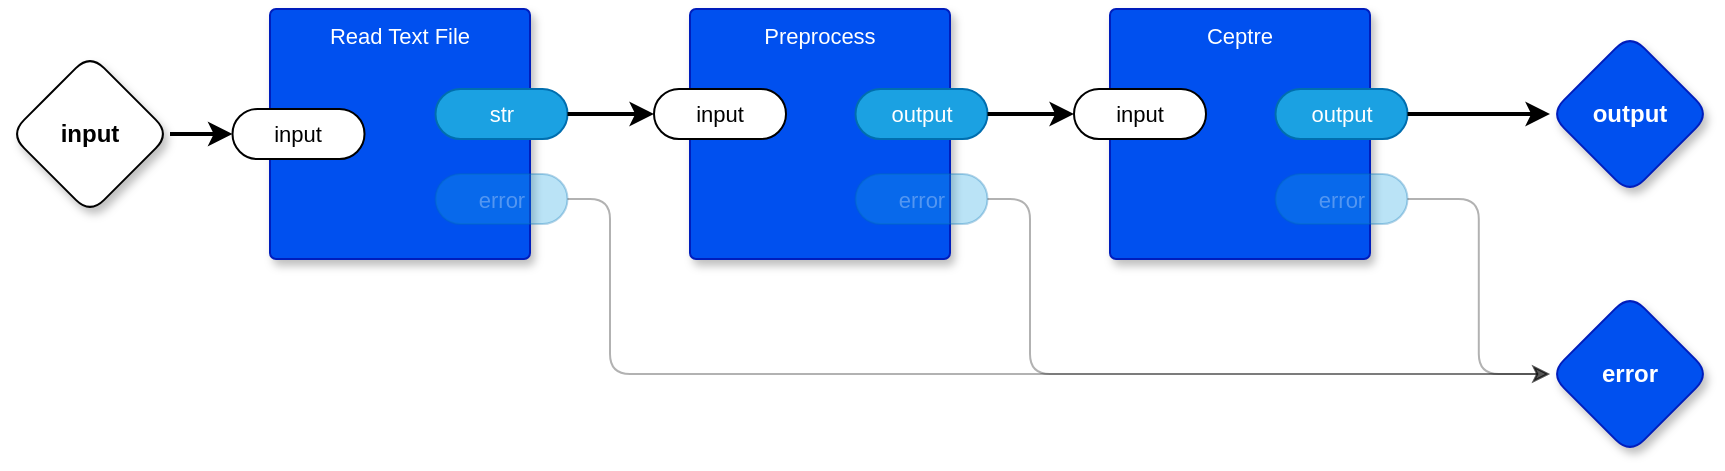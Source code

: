 <mxfile version="22.1.16" type="device" pages="6">
  <diagram name="main" id="mKiAUCkGT3MdhWVKA8ZM">
    <mxGraphModel dx="1114" dy="724" grid="1" gridSize="10" guides="1" tooltips="1" connect="1" arrows="1" fold="1" page="1" pageScale="1" pageWidth="850" pageHeight="1100" math="0" shadow="0">
      <root>
        <mxCell id="0" />
        <mxCell id="1" parent="0" />
        <mxCell id="xM1JDBSr67AfsRWV2mXt-6" style="edgeStyle=orthogonalEdgeStyle;rounded=0;orthogonalLoop=1;jettySize=auto;html=1;exitX=1;exitY=0.5;exitDx=0;exitDy=0;exitPerimeter=0;strokeWidth=2;" edge="1" parent="1" source="xM1JDBSr67AfsRWV2mXt-1" target="xM1JDBSr67AfsRWV2mXt-3">
          <mxGeometry relative="1" as="geometry" />
        </mxCell>
        <mxCell id="xM1JDBSr67AfsRWV2mXt-1" value="input" style="rhombus;whiteSpace=wrap;html=1;rounded=1;fontStyle=1;glass=0;sketch=0;fontSize=12;points=[[0,0.5,0,0,0],[0.5,0,0,0,0],[0.5,1,0,0,0],[1,0.5,0,0,0]];shadow=1;fontFamily=Helvetica;fontColor=default;" vertex="1" parent="1">
          <mxGeometry x="20" y="120" width="80" height="80" as="geometry" />
        </mxCell>
        <mxCell id="xM1JDBSr67AfsRWV2mXt-2" value="Read Text File" style="rounded=1;whiteSpace=wrap;html=1;sketch=0;container=1;recursiveResize=0;verticalAlign=top;arcSize=6;fontStyle=0;autosize=0;points=[];absoluteArcSize=1;shadow=1;strokeColor=#001DBC;fillColor=#0050ef;fontColor=#ffffff;fontFamily=Helvetica;fontSize=11;" vertex="1" parent="1">
          <mxGeometry x="150" y="97.5" width="130" height="125" as="geometry">
            <mxRectangle x="-98" y="-1230" width="99" height="26" as="alternateBounds" />
          </mxGeometry>
        </mxCell>
        <mxCell id="xM1JDBSr67AfsRWV2mXt-3" value="input" style="rounded=1;whiteSpace=wrap;html=1;sketch=0;points=[[0,0.5,0,0,0],[1,0.5,0,0,0]];arcSize=50;fontFamily=Helvetica;fontSize=11;fontColor=default;" vertex="1" parent="xM1JDBSr67AfsRWV2mXt-2">
          <mxGeometry x="-18.75" y="50" width="66" height="25" as="geometry" />
        </mxCell>
        <mxCell id="xM1JDBSr67AfsRWV2mXt-4" value="str" style="rounded=1;whiteSpace=wrap;html=1;sketch=0;points=[[0,0.5,0,0,0],[1,0.5,0,0,0]];fillColor=#1ba1e2;fontColor=#ffffff;strokeColor=#006EAF;arcSize=50;fontFamily=Helvetica;fontSize=11;" vertex="1" parent="xM1JDBSr67AfsRWV2mXt-2">
          <mxGeometry x="82.75" y="40" width="66" height="25" as="geometry" />
        </mxCell>
        <mxCell id="xM1JDBSr67AfsRWV2mXt-5" value="error" style="rounded=1;whiteSpace=wrap;sketch=0;points=[[0,0.5,0,0,0],[1,0.5,0,0,0]];fillColor=#1ba1e2;fontColor=#ffffff;strokeColor=#006EAF;arcSize=50;fontFamily=Helvetica;fontSize=11;opacity=30;textOpacity=30;" vertex="1" parent="xM1JDBSr67AfsRWV2mXt-2">
          <mxGeometry x="82.75" y="82.5" width="66" height="25" as="geometry" />
        </mxCell>
        <mxCell id="xM1JDBSr67AfsRWV2mXt-7" value="Preprocess" style="rounded=1;whiteSpace=wrap;html=1;sketch=0;container=1;recursiveResize=0;verticalAlign=top;arcSize=6;fontStyle=0;autosize=0;points=[];absoluteArcSize=1;shadow=1;strokeColor=#001DBC;fillColor=#0050ef;fontColor=#ffffff;fontFamily=Helvetica;fontSize=11;" vertex="1" parent="1">
          <mxGeometry x="360" y="97.5" width="130" height="125" as="geometry">
            <mxRectangle x="-98" y="-1230" width="99" height="26" as="alternateBounds" />
          </mxGeometry>
        </mxCell>
        <mxCell id="xM1JDBSr67AfsRWV2mXt-8" value="input" style="rounded=1;whiteSpace=wrap;html=1;sketch=0;points=[[0,0.5,0,0,0],[1,0.5,0,0,0]];arcSize=50;fontFamily=Helvetica;fontSize=11;fontColor=default;" vertex="1" parent="xM1JDBSr67AfsRWV2mXt-7">
          <mxGeometry x="-18" y="40" width="66" height="25" as="geometry" />
        </mxCell>
        <mxCell id="xM1JDBSr67AfsRWV2mXt-9" value="output" style="rounded=1;whiteSpace=wrap;html=1;sketch=0;points=[[0,0.5,0,0,0],[1,0.5,0,0,0]];fillColor=#1ba1e2;fontColor=#ffffff;strokeColor=#006EAF;arcSize=50;fontFamily=Helvetica;fontSize=11;" vertex="1" parent="xM1JDBSr67AfsRWV2mXt-7">
          <mxGeometry x="82.75" y="40" width="66" height="25" as="geometry" />
        </mxCell>
        <mxCell id="xM1JDBSr67AfsRWV2mXt-10" value="error" style="rounded=1;whiteSpace=wrap;sketch=0;points=[[0,0.5,0,0,0],[1,0.5,0,0,0]];fillColor=#1ba1e2;fontColor=#ffffff;strokeColor=#006EAF;arcSize=50;fontFamily=Helvetica;fontSize=11;opacity=30;textOpacity=30;" vertex="1" parent="xM1JDBSr67AfsRWV2mXt-7">
          <mxGeometry x="82.75" y="82.5" width="66" height="25" as="geometry" />
        </mxCell>
        <mxCell id="xM1JDBSr67AfsRWV2mXt-11" style="edgeStyle=orthogonalEdgeStyle;rounded=0;orthogonalLoop=1;jettySize=auto;html=1;exitX=1;exitY=0.5;exitDx=0;exitDy=0;exitPerimeter=0;strokeWidth=2;" edge="1" parent="1" source="xM1JDBSr67AfsRWV2mXt-4" target="xM1JDBSr67AfsRWV2mXt-8">
          <mxGeometry relative="1" as="geometry" />
        </mxCell>
        <mxCell id="xM1JDBSr67AfsRWV2mXt-17" value="output" style="rhombus;whiteSpace=wrap;html=1;rounded=1;fillColor=#0050ef;fontColor=#ffffff;strokeColor=#001DBC;fontStyle=1;glass=0;sketch=0;fontSize=12;points=[[0,0.5,0,0,0],[0.5,0,0,0,0],[0.5,1,0,0,0],[1,0.5,0,0,0]];shadow=1;fontFamily=Helvetica;" vertex="1" parent="1">
          <mxGeometry x="790" y="110" width="80" height="80" as="geometry" />
        </mxCell>
        <mxCell id="xM1JDBSr67AfsRWV2mXt-19" value="error" style="rhombus;whiteSpace=wrap;html=1;rounded=1;fillColor=#0050ef;fontColor=#ffffff;strokeColor=#001DBC;fontStyle=1;glass=0;sketch=0;fontSize=12;points=[[0,0.5,0,0,0],[0.5,0,0,0,0],[0.5,1,0,0,0],[1,0.5,0,0,0]];shadow=1;fontFamily=Helvetica;" vertex="1" parent="1">
          <mxGeometry x="790" y="240" width="80" height="80" as="geometry" />
        </mxCell>
        <mxCell id="xM1JDBSr67AfsRWV2mXt-21" style="edgeStyle=orthogonalEdgeStyle;shape=connector;curved=0;rounded=1;orthogonalLoop=1;jettySize=auto;html=1;exitX=1;exitY=0.5;exitDx=0;exitDy=0;exitPerimeter=0;labelBackgroundColor=default;strokeColor=default;align=center;verticalAlign=middle;fontFamily=Helvetica;fontSize=11;fontColor=default;endArrow=classic;opacity=30;entryX=0;entryY=0.5;entryDx=0;entryDy=0;entryPerimeter=0;" edge="1" parent="1" source="xM1JDBSr67AfsRWV2mXt-10" target="xM1JDBSr67AfsRWV2mXt-19">
          <mxGeometry relative="1" as="geometry">
            <Array as="points">
              <mxPoint x="530" y="193" />
              <mxPoint x="530" y="280" />
            </Array>
          </mxGeometry>
        </mxCell>
        <mxCell id="xM1JDBSr67AfsRWV2mXt-22" style="edgeStyle=orthogonalEdgeStyle;shape=connector;curved=0;rounded=1;orthogonalLoop=1;jettySize=auto;html=1;exitX=1;exitY=0.5;exitDx=0;exitDy=0;exitPerimeter=0;entryX=0;entryY=0.5;entryDx=0;entryDy=0;entryPerimeter=0;labelBackgroundColor=default;strokeColor=default;align=center;verticalAlign=middle;fontFamily=Helvetica;fontSize=11;fontColor=default;endArrow=classic;opacity=30;" edge="1" parent="1" source="xM1JDBSr67AfsRWV2mXt-5" target="xM1JDBSr67AfsRWV2mXt-19">
          <mxGeometry relative="1" as="geometry">
            <Array as="points">
              <mxPoint x="320" y="193" />
              <mxPoint x="320" y="280" />
            </Array>
          </mxGeometry>
        </mxCell>
        <mxCell id="eCDwDqGLrC0paYeLFRTI-1" value="Ceptre" style="rounded=1;whiteSpace=wrap;html=1;sketch=0;container=1;recursiveResize=0;verticalAlign=top;arcSize=6;fontStyle=0;autosize=0;points=[];absoluteArcSize=1;shadow=1;strokeColor=#001DBC;fillColor=#0050ef;fontColor=#ffffff;fontFamily=Helvetica;fontSize=11;" vertex="1" parent="1">
          <mxGeometry x="570" y="97.5" width="130" height="125" as="geometry">
            <mxRectangle x="-98" y="-1230" width="99" height="26" as="alternateBounds" />
          </mxGeometry>
        </mxCell>
        <mxCell id="eCDwDqGLrC0paYeLFRTI-2" value="input" style="rounded=1;whiteSpace=wrap;html=1;sketch=0;points=[[0,0.5,0,0,0],[1,0.5,0,0,0]];arcSize=50;fontFamily=Helvetica;fontSize=11;fontColor=default;" vertex="1" parent="eCDwDqGLrC0paYeLFRTI-1">
          <mxGeometry x="-18" y="40" width="66" height="25" as="geometry" />
        </mxCell>
        <mxCell id="eCDwDqGLrC0paYeLFRTI-3" value="output" style="rounded=1;whiteSpace=wrap;html=1;sketch=0;points=[[0,0.5,0,0,0],[1,0.5,0,0,0]];fillColor=#1ba1e2;fontColor=#ffffff;strokeColor=#006EAF;arcSize=50;fontFamily=Helvetica;fontSize=11;" vertex="1" parent="eCDwDqGLrC0paYeLFRTI-1">
          <mxGeometry x="82.75" y="40" width="66" height="25" as="geometry" />
        </mxCell>
        <mxCell id="eCDwDqGLrC0paYeLFRTI-4" value="error" style="rounded=1;whiteSpace=wrap;sketch=0;points=[[0,0.5,0,0,0],[1,0.5,0,0,0]];fillColor=#1ba1e2;fontColor=#ffffff;strokeColor=#006EAF;arcSize=50;fontFamily=Helvetica;fontSize=11;opacity=30;textOpacity=30;" vertex="1" parent="eCDwDqGLrC0paYeLFRTI-1">
          <mxGeometry x="82.75" y="82.5" width="66" height="25" as="geometry" />
        </mxCell>
        <mxCell id="eCDwDqGLrC0paYeLFRTI-5" style="edgeStyle=orthogonalEdgeStyle;shape=connector;curved=0;rounded=1;orthogonalLoop=1;jettySize=auto;html=1;exitX=1;exitY=0.5;exitDx=0;exitDy=0;exitPerimeter=0;entryX=0;entryY=0.5;entryDx=0;entryDy=0;entryPerimeter=0;labelBackgroundColor=default;strokeColor=default;align=center;verticalAlign=middle;fontFamily=Helvetica;fontSize=11;fontColor=default;endArrow=classic;strokeWidth=2;" edge="1" parent="1" source="xM1JDBSr67AfsRWV2mXt-9" target="eCDwDqGLrC0paYeLFRTI-2">
          <mxGeometry relative="1" as="geometry" />
        </mxCell>
        <mxCell id="eCDwDqGLrC0paYeLFRTI-6" style="edgeStyle=orthogonalEdgeStyle;shape=connector;curved=0;rounded=1;orthogonalLoop=1;jettySize=auto;html=1;exitX=1;exitY=0.5;exitDx=0;exitDy=0;exitPerimeter=0;labelBackgroundColor=default;strokeColor=default;align=center;verticalAlign=middle;fontFamily=Helvetica;fontSize=11;fontColor=default;endArrow=classic;strokeWidth=2;" edge="1" parent="1" source="eCDwDqGLrC0paYeLFRTI-3" target="xM1JDBSr67AfsRWV2mXt-17">
          <mxGeometry relative="1" as="geometry" />
        </mxCell>
        <mxCell id="eCDwDqGLrC0paYeLFRTI-7" style="edgeStyle=orthogonalEdgeStyle;shape=connector;curved=0;rounded=1;orthogonalLoop=1;jettySize=auto;html=1;exitX=1;exitY=0.5;exitDx=0;exitDy=0;exitPerimeter=0;entryX=0;entryY=0.5;entryDx=0;entryDy=0;entryPerimeter=0;labelBackgroundColor=default;strokeColor=default;align=center;verticalAlign=middle;fontFamily=Helvetica;fontSize=11;fontColor=default;endArrow=classic;opacity=30;" edge="1" parent="1" source="eCDwDqGLrC0paYeLFRTI-4" target="xM1JDBSr67AfsRWV2mXt-19">
          <mxGeometry relative="1" as="geometry" />
        </mxCell>
      </root>
    </mxGraphModel>
  </diagram>
  <diagram id="X2JPLp44j4CxbUVAL2sv" name="Preprocess">
    <mxGraphModel dx="1114" dy="724" grid="1" gridSize="10" guides="1" tooltips="1" connect="1" arrows="1" fold="1" page="1" pageScale="1" pageWidth="850" pageHeight="1100" math="0" shadow="0">
      <root>
        <mxCell id="0" />
        <mxCell id="1" parent="0" />
        <mxCell id="RCE6PbbfljK_8kCX1PFK-1" style="edgeStyle=orthogonalEdgeStyle;rounded=1;orthogonalLoop=1;jettySize=auto;html=1;exitX=1;exitY=0.5;exitDx=0;exitDy=0;exitPerimeter=0;entryX=0;entryY=0.5;entryDx=0;entryDy=0;entryPerimeter=0;curved=0;strokeWidth=2;" edge="1" parent="1" source="RCE6PbbfljK_8kCX1PFK-2" target="RCE6PbbfljK_8kCX1PFK-8">
          <mxGeometry relative="1" as="geometry">
            <mxPoint x="131.25" y="160" as="targetPoint" />
          </mxGeometry>
        </mxCell>
        <mxCell id="RCE6PbbfljK_8kCX1PFK-2" value="input" style="rhombus;whiteSpace=wrap;html=1;rounded=1;fontStyle=1;glass=0;sketch=0;fontSize=12;points=[[0,0.5,0,0,0],[0.5,0,0,0,0],[0.5,1,0,0,0],[1,0.5,0,0,0]];shadow=1;fontFamily=Helvetica;fontColor=default;" vertex="1" parent="1">
          <mxGeometry x="20" y="110" width="80" height="80" as="geometry" />
        </mxCell>
        <mxCell id="RCE6PbbfljK_8kCX1PFK-7" value="Delineate Words" style="rounded=1;whiteSpace=wrap;html=1;sketch=0;container=1;recursiveResize=0;verticalAlign=top;arcSize=6;fontStyle=0;autosize=0;points=[];absoluteArcSize=1;shadow=1;strokeColor=#001DBC;fillColor=#0050ef;fontColor=#ffffff;fontFamily=Helvetica;fontSize=11;" vertex="1" parent="1">
          <mxGeometry x="170" y="97.5" width="130" height="125" as="geometry">
            <mxRectangle x="-98" y="-1230" width="99" height="26" as="alternateBounds" />
          </mxGeometry>
        </mxCell>
        <mxCell id="RCE6PbbfljK_8kCX1PFK-8" value="input" style="rounded=1;whiteSpace=wrap;html=1;sketch=0;points=[[0,0.5,0,0,0],[1,0.5,0,0,0]];arcSize=50;fontFamily=Helvetica;fontSize=11;fontColor=default;" vertex="1" parent="RCE6PbbfljK_8kCX1PFK-7">
          <mxGeometry x="-18" y="40" width="66" height="25" as="geometry" />
        </mxCell>
        <mxCell id="RCE6PbbfljK_8kCX1PFK-9" value="output" style="rounded=1;whiteSpace=wrap;html=1;sketch=0;points=[[0,0.5,0,0,0],[1,0.5,0,0,0]];fillColor=#1ba1e2;fontColor=#ffffff;strokeColor=#006EAF;arcSize=50;fontFamily=Helvetica;fontSize=11;" vertex="1" parent="RCE6PbbfljK_8kCX1PFK-7">
          <mxGeometry x="82.75" y="40" width="66" height="25" as="geometry" />
        </mxCell>
        <mxCell id="RCE6PbbfljK_8kCX1PFK-10" value="error" style="rounded=1;whiteSpace=wrap;sketch=0;points=[[0,0.5,0,0,0],[1,0.5,0,0,0]];fillColor=#1ba1e2;fontColor=#ffffff;strokeColor=#006EAF;arcSize=50;fontFamily=Helvetica;fontSize=11;opacity=30;textOpacity=30;" vertex="1" parent="RCE6PbbfljK_8kCX1PFK-7">
          <mxGeometry x="82.75" y="82.5" width="66" height="25" as="geometry" />
        </mxCell>
        <mxCell id="RCE6PbbfljK_8kCX1PFK-12" value="Escape Whitespace" style="rounded=1;whiteSpace=wrap;html=1;sketch=0;container=1;recursiveResize=0;verticalAlign=top;arcSize=6;fontStyle=0;autosize=0;points=[];absoluteArcSize=1;shadow=1;strokeColor=#001DBC;fillColor=#0050ef;fontColor=#ffffff;fontFamily=Helvetica;fontSize=11;" vertex="1" parent="1">
          <mxGeometry x="360" y="97.5" width="130" height="125" as="geometry">
            <mxRectangle x="-98" y="-1230" width="99" height="26" as="alternateBounds" />
          </mxGeometry>
        </mxCell>
        <mxCell id="RCE6PbbfljK_8kCX1PFK-13" value="input" style="rounded=1;whiteSpace=wrap;html=1;sketch=0;points=[[0,0.5,0,0,0],[1,0.5,0,0,0]];arcSize=50;fontFamily=Helvetica;fontSize=11;fontColor=default;" vertex="1" parent="RCE6PbbfljK_8kCX1PFK-12">
          <mxGeometry x="-18" y="40" width="66" height="25" as="geometry" />
        </mxCell>
        <mxCell id="RCE6PbbfljK_8kCX1PFK-14" value="output" style="rounded=1;whiteSpace=wrap;html=1;sketch=0;points=[[0,0.5,0,0,0],[1,0.5,0,0,0]];fillColor=#1ba1e2;fontColor=#ffffff;strokeColor=#006EAF;arcSize=50;fontFamily=Helvetica;fontSize=11;" vertex="1" parent="RCE6PbbfljK_8kCX1PFK-12">
          <mxGeometry x="82.75" y="40" width="66" height="25" as="geometry" />
        </mxCell>
        <mxCell id="RCE6PbbfljK_8kCX1PFK-15" value="error" style="rounded=1;whiteSpace=wrap;sketch=0;points=[[0,0.5,0,0,0],[1,0.5,0,0,0]];fillColor=#1ba1e2;fontColor=#ffffff;strokeColor=#006EAF;arcSize=50;fontFamily=Helvetica;fontSize=11;opacity=30;textOpacity=30;" vertex="1" parent="RCE6PbbfljK_8kCX1PFK-12">
          <mxGeometry x="82.75" y="82.5" width="66" height="25" as="geometry" />
        </mxCell>
        <mxCell id="RCE6PbbfljK_8kCX1PFK-16" style="edgeStyle=orthogonalEdgeStyle;rounded=0;orthogonalLoop=1;jettySize=auto;html=1;exitX=1;exitY=0.5;exitDx=0;exitDy=0;exitPerimeter=0;strokeWidth=2;" edge="1" parent="1" source="RCE6PbbfljK_8kCX1PFK-9" target="RCE6PbbfljK_8kCX1PFK-13">
          <mxGeometry relative="1" as="geometry" />
        </mxCell>
        <mxCell id="RCE6PbbfljK_8kCX1PFK-17" value="output" style="rhombus;whiteSpace=wrap;html=1;rounded=1;fillColor=#0050ef;fontColor=#ffffff;strokeColor=#001DBC;fontStyle=1;glass=0;sketch=0;fontSize=12;points=[[0,0.5,0,0,0],[0.5,0,0,0,0],[0.5,1,0,0,0],[1,0.5,0,0,0]];shadow=1;fontFamily=Helvetica;strokeWidth=2;" vertex="1" parent="1">
          <mxGeometry x="550" y="110" width="80" height="80" as="geometry" />
        </mxCell>
        <mxCell id="RCE6PbbfljK_8kCX1PFK-18" style="edgeStyle=orthogonalEdgeStyle;rounded=0;orthogonalLoop=1;jettySize=auto;html=1;exitX=1;exitY=0.5;exitDx=0;exitDy=0;exitPerimeter=0;strokeWidth=2;" edge="1" parent="1" source="RCE6PbbfljK_8kCX1PFK-14" target="RCE6PbbfljK_8kCX1PFK-17">
          <mxGeometry relative="1" as="geometry" />
        </mxCell>
        <mxCell id="RCE6PbbfljK_8kCX1PFK-19" value="error" style="rhombus;whiteSpace=wrap;html=1;rounded=1;fillColor=#0050ef;fontColor=#ffffff;strokeColor=#001DBC;fontStyle=1;glass=0;sketch=0;fontSize=12;points=[[0,0.5,0,0,0],[0.5,0,0,0,0],[0.5,1,0,0,0],[1,0.5,0,0,0]];shadow=1;fontFamily=Helvetica;" vertex="1" parent="1">
          <mxGeometry x="550" y="240" width="80" height="80" as="geometry" />
        </mxCell>
        <mxCell id="RCE6PbbfljK_8kCX1PFK-20" style="edgeStyle=orthogonalEdgeStyle;rounded=1;orthogonalLoop=1;jettySize=auto;html=1;exitX=1;exitY=0.5;exitDx=0;exitDy=0;exitPerimeter=0;entryX=0;entryY=0.5;entryDx=0;entryDy=0;entryPerimeter=0;curved=0;opacity=30;" edge="1" parent="1" source="RCE6PbbfljK_8kCX1PFK-15" target="RCE6PbbfljK_8kCX1PFK-19">
          <mxGeometry relative="1" as="geometry" />
        </mxCell>
        <mxCell id="RCE6PbbfljK_8kCX1PFK-21" style="edgeStyle=orthogonalEdgeStyle;shape=connector;curved=0;rounded=1;orthogonalLoop=1;jettySize=auto;html=1;exitX=1;exitY=0.5;exitDx=0;exitDy=0;exitPerimeter=0;labelBackgroundColor=default;strokeColor=default;align=center;verticalAlign=middle;fontFamily=Helvetica;fontSize=11;fontColor=default;endArrow=classic;opacity=30;entryX=0;entryY=0.5;entryDx=0;entryDy=0;entryPerimeter=0;" edge="1" parent="1" source="RCE6PbbfljK_8kCX1PFK-10" target="RCE6PbbfljK_8kCX1PFK-19">
          <mxGeometry relative="1" as="geometry">
            <Array as="points">
              <mxPoint x="340" y="193" />
              <mxPoint x="340" y="280" />
            </Array>
          </mxGeometry>
        </mxCell>
      </root>
    </mxGraphModel>
  </diagram>
  <diagram name="Ceptre" id="n5SlTRTNvbA4LyWZgQEp">
    <mxGraphModel dx="1114" dy="724" grid="1" gridSize="10" guides="1" tooltips="1" connect="1" arrows="1" fold="1" page="1" pageScale="1" pageWidth="850" pageHeight="1100" math="0" shadow="0">
      <root>
        <mxCell id="QZav2HqoJe4lzTcZu4Rt-0" />
        <mxCell id="QZav2HqoJe4lzTcZu4Rt-1" parent="QZav2HqoJe4lzTcZu4Rt-0" />
        <mxCell id="QZav2HqoJe4lzTcZu4Rt-2" value="output" style="rhombus;whiteSpace=wrap;html=1;rounded=1;fillColor=#0050ef;fontColor=#ffffff;strokeColor=#001DBC;fontStyle=1;glass=0;sketch=0;fontSize=12;points=[[0,0.5,0,0,0],[0.5,0,0,0,0],[0.5,1,0,0,0],[1,0.5,0,0,0]];shadow=1;" vertex="1" parent="QZav2HqoJe4lzTcZu4Rt-1">
          <mxGeometry x="530" y="202.5" width="80" height="80" as="geometry" />
        </mxCell>
        <mxCell id="QZav2HqoJe4lzTcZu4Rt-3" value="error" style="rhombus;whiteSpace=wrap;html=1;rounded=1;fillColor=#0050ef;fontColor=#ffffff;strokeColor=#001DBC;fontStyle=1;glass=0;sketch=0;fontSize=12;points=[[0,0.5,0,0,0],[0.5,0,0,0,0],[0.5,1,0,0,0],[1,0.5,0,0,0]];shadow=1;" vertex="1" parent="QZav2HqoJe4lzTcZu4Rt-1">
          <mxGeometry x="530" y="310" width="80" height="80" as="geometry" />
        </mxCell>
        <mxCell id="QZav2HqoJe4lzTcZu4Rt-4" value="input" style="rhombus;whiteSpace=wrap;html=1;rounded=1;fontStyle=1;glass=0;sketch=0;fontSize=12;points=[[0,0.5,0,0,0],[0.5,0,0,0,0],[0.5,1,0,0,0],[1,0.5,0,0,0]];shadow=1;" vertex="1" parent="QZav2HqoJe4lzTcZu4Rt-1">
          <mxGeometry x="20" y="340" width="80" height="80" as="geometry" />
        </mxCell>
        <mxCell id="QZav2HqoJe4lzTcZu4Rt-5" value="&#39;Word&#39;" style="rounded=1;whiteSpace=wrap;html=1;sketch=0;container=1;recursiveResize=0;verticalAlign=middle;arcSize=6;fontStyle=1;autosize=0;points=[];absoluteArcSize=1;shadow=0;strokeColor=#6c8ebf;fillColor=#dae8fc;fontFamily=Helvetica;fontSize=11;gradientColor=#E6E6E6;fontColor=default;" vertex="1" parent="QZav2HqoJe4lzTcZu4Rt-1">
          <mxGeometry x="170" y="232.5" width="110" height="20" as="geometry">
            <mxRectangle x="-98" y="-1230" width="99" height="26" as="alternateBounds" />
          </mxGeometry>
        </mxCell>
        <mxCell id="QZav2HqoJe4lzTcZu4Rt-6" value="⍺" style="rounded=1;whiteSpace=wrap;html=1;sketch=0;points=[[0,0.5,0,0,0],[1,0.5,0,0,0]];arcSize=50;fontFamily=Helvetica;fontSize=11;fontColor=default;" vertex="1" parent="QZav2HqoJe4lzTcZu4Rt-5">
          <mxGeometry x="100" y="3.75" width="20" height="12.5" as="geometry" />
        </mxCell>
        <mxCell id="QZav2HqoJe4lzTcZu4Rt-7" value="⍺" style="rounded=1;whiteSpace=wrap;html=1;sketch=0;points=[[0,0.5,0,0,0],[1,0.5,0,0,0]];arcSize=50;fontFamily=Helvetica;fontSize=11;fontColor=default;" vertex="1" parent="QZav2HqoJe4lzTcZu4Rt-5">
          <mxGeometry x="-10" y="3.75" width="20" height="12.5" as="geometry" />
        </mxCell>
        <mxCell id="QZav2HqoJe4lzTcZu4Rt-8" value="&#39;word.ohm&#39;" style="rounded=1;whiteSpace=wrap;html=1;sketch=0;container=1;recursiveResize=0;verticalAlign=middle;arcSize=6;fontStyle=1;autosize=0;points=[];absoluteArcSize=1;shadow=0;strokeColor=#6c8ebf;fillColor=#dae8fc;fontFamily=Helvetica;fontSize=11;gradientColor=#E6E6E6;fontColor=default;" vertex="1" parent="QZav2HqoJe4lzTcZu4Rt-1">
          <mxGeometry x="170" y="262.5" width="110" height="20" as="geometry">
            <mxRectangle x="-98" y="-1230" width="99" height="26" as="alternateBounds" />
          </mxGeometry>
        </mxCell>
        <mxCell id="QZav2HqoJe4lzTcZu4Rt-9" value="⍺" style="rounded=1;whiteSpace=wrap;html=1;sketch=0;points=[[0,0.5,0,0,0],[1,0.5,0,0,0]];arcSize=50;fontFamily=Helvetica;fontSize=11;fontColor=default;" vertex="1" parent="QZav2HqoJe4lzTcZu4Rt-8">
          <mxGeometry x="100" y="3.75" width="20" height="12.5" as="geometry" />
        </mxCell>
        <mxCell id="QZav2HqoJe4lzTcZu4Rt-10" value="⍺" style="rounded=1;whiteSpace=wrap;html=1;sketch=0;points=[[0,0.5,0,0,0],[1,0.5,0,0,0]];arcSize=50;fontFamily=Helvetica;fontSize=11;fontColor=default;" vertex="1" parent="QZav2HqoJe4lzTcZu4Rt-8">
          <mxGeometry x="-10" y="3.75" width="20" height="12.5" as="geometry" />
        </mxCell>
        <mxCell id="QZav2HqoJe4lzTcZu4Rt-11" value="&#39;word.rwr&#39;" style="rounded=1;whiteSpace=wrap;html=1;sketch=0;container=1;recursiveResize=0;verticalAlign=middle;arcSize=6;fontStyle=1;autosize=0;points=[];absoluteArcSize=1;shadow=0;strokeColor=#6c8ebf;fillColor=#dae8fc;fontFamily=Helvetica;fontSize=11;gradientColor=#E6E6E6;fontColor=default;" vertex="1" parent="QZav2HqoJe4lzTcZu4Rt-1">
          <mxGeometry x="170" y="297.5" width="110" height="20" as="geometry">
            <mxRectangle x="-98" y="-1230" width="99" height="26" as="alternateBounds" />
          </mxGeometry>
        </mxCell>
        <mxCell id="QZav2HqoJe4lzTcZu4Rt-12" value="⍺" style="rounded=1;whiteSpace=wrap;html=1;sketch=0;points=[[0,0.5,0,0,0],[1,0.5,0,0,0]];arcSize=50;fontFamily=Helvetica;fontSize=11;fontColor=default;" vertex="1" parent="QZav2HqoJe4lzTcZu4Rt-11">
          <mxGeometry x="100" y="3.75" width="20" height="12.5" as="geometry" />
        </mxCell>
        <mxCell id="QZav2HqoJe4lzTcZu4Rt-13" value="⍺" style="rounded=1;whiteSpace=wrap;html=1;sketch=0;points=[[0,0.5,0,0,0],[1,0.5,0,0,0]];arcSize=50;fontFamily=Helvetica;fontSize=11;fontColor=default;" vertex="1" parent="QZav2HqoJe4lzTcZu4Rt-11">
          <mxGeometry x="-10" y="3.75" width="20" height="12.5" as="geometry" />
        </mxCell>
        <mxCell id="QZav2HqoJe4lzTcZu4Rt-14" value="Transpile" style="rounded=1;whiteSpace=wrap;html=1;sketch=0;container=1;recursiveResize=0;verticalAlign=top;arcSize=6;fontStyle=1;autosize=0;points=[];absoluteArcSize=1;shadow=1;strokeColor=#001DBC;fillColor=#0050ef;fontColor=#ffffff;fontFamily=Helvetica;fontSize=11;" vertex="1" parent="QZav2HqoJe4lzTcZu4Rt-1">
          <mxGeometry x="340" y="202.5" width="130" height="210" as="geometry">
            <mxRectangle x="-98" y="-1230" width="99" height="26" as="alternateBounds" />
          </mxGeometry>
        </mxCell>
        <mxCell id="QZav2HqoJe4lzTcZu4Rt-15" value="ohmfn" style="rounded=1;whiteSpace=wrap;html=1;sketch=0;points=[[0,0.5,0,0,0],[1,0.5,0,0,0]];arcSize=50;fontFamily=Helvetica;fontSize=11;fontColor=default;fontStyle=0" vertex="1" parent="QZav2HqoJe4lzTcZu4Rt-14">
          <mxGeometry x="-17" y="57.5" width="66" height="25" as="geometry" />
        </mxCell>
        <mxCell id="QZav2HqoJe4lzTcZu4Rt-16" value="output" style="rounded=1;whiteSpace=wrap;html=1;sketch=0;points=[[0,0.5,0,0,0],[1,0.5,0,0,0]];fillColor=#1ba1e2;fontColor=#ffffff;strokeColor=#006EAF;arcSize=50;fontFamily=Helvetica;fontSize=11;" vertex="1" parent="QZav2HqoJe4lzTcZu4Rt-14">
          <mxGeometry x="84.75" y="27.5" width="66" height="25" as="geometry" />
        </mxCell>
        <mxCell id="QZav2HqoJe4lzTcZu4Rt-17" value="error" style="rounded=1;whiteSpace=wrap;html=1;sketch=0;points=[[0,0.5,0,0,0],[1,0.5,0,0,0]];fillColor=#1ba1e2;fontColor=#ffffff;strokeColor=#006EAF;arcSize=50;fontFamily=Helvetica;fontSize=11;" vertex="1" parent="QZav2HqoJe4lzTcZu4Rt-14">
          <mxGeometry x="84.75" y="70" width="66" height="25" as="geometry" />
        </mxCell>
        <mxCell id="QZav2HqoJe4lzTcZu4Rt-18" value="rwrfn" style="rounded=1;whiteSpace=wrap;html=1;sketch=0;points=[[0,0.5,0,0,0],[1,0.5,0,0,0]];arcSize=50;fontFamily=Helvetica;fontSize=11;fontColor=default;" vertex="1" parent="QZav2HqoJe4lzTcZu4Rt-14">
          <mxGeometry x="-17" y="92.5" width="66" height="25" as="geometry" />
        </mxCell>
        <mxCell id="QZav2HqoJe4lzTcZu4Rt-19" value="input" style="rounded=1;whiteSpace=wrap;html=1;sketch=0;points=[[0,0.5,0,0,0],[1,0.5,0,0,0]];arcSize=50;fontFamily=Helvetica;fontSize=11;fontColor=default;" vertex="1" parent="QZav2HqoJe4lzTcZu4Rt-14">
          <mxGeometry x="-17" y="165" width="66" height="25" as="geometry" />
        </mxCell>
        <mxCell id="QZav2HqoJe4lzTcZu4Rt-20" value="grammar name" style="rounded=1;whiteSpace=wrap;html=1;sketch=0;points=[[0,0.5,0,0,0],[1,0.5,0,0,0]];arcSize=50;fontFamily=Helvetica;fontSize=11;fontColor=default;" vertex="1" parent="QZav2HqoJe4lzTcZu4Rt-14">
          <mxGeometry x="-16" y="27.5" width="66" height="25" as="geometry" />
        </mxCell>
        <mxCell id="QZav2HqoJe4lzTcZu4Rt-21" value="rwrsupportfn" style="rounded=1;whiteSpace=wrap;html=1;sketch=0;points=[[0,0.5,0,0,0],[1,0.5,0,0,0]];arcSize=50;fontFamily=Helvetica;fontSize=11;fontColor=default;" vertex="1" parent="QZav2HqoJe4lzTcZu4Rt-14">
          <mxGeometry x="-16" y="125" width="66" height="25" as="geometry" />
        </mxCell>
        <mxCell id="QZav2HqoJe4lzTcZu4Rt-22" value="&#39;null.js&#39;" style="rounded=1;whiteSpace=wrap;html=1;sketch=0;container=1;recursiveResize=0;verticalAlign=middle;arcSize=6;fontStyle=1;autosize=0;points=[];absoluteArcSize=1;shadow=0;strokeColor=#6c8ebf;fillColor=#dae8fc;fontFamily=Helvetica;fontSize=11;gradientColor=#E6E6E6;fontColor=default;" vertex="1" parent="QZav2HqoJe4lzTcZu4Rt-1">
          <mxGeometry x="170" y="330" width="110" height="20" as="geometry">
            <mxRectangle x="-98" y="-1230" width="99" height="26" as="alternateBounds" />
          </mxGeometry>
        </mxCell>
        <mxCell id="QZav2HqoJe4lzTcZu4Rt-23" value="⍺" style="rounded=1;whiteSpace=wrap;html=1;sketch=0;points=[[0,0.5,0,0,0],[1,0.5,0,0,0]];arcSize=50;fontFamily=Helvetica;fontSize=11;fontColor=default;" vertex="1" parent="QZav2HqoJe4lzTcZu4Rt-22">
          <mxGeometry x="100" y="3.75" width="20" height="12.5" as="geometry" />
        </mxCell>
        <mxCell id="QZav2HqoJe4lzTcZu4Rt-24" value="⍺" style="rounded=1;whiteSpace=wrap;html=1;sketch=0;points=[[0,0.5,0,0,0],[1,0.5,0,0,0]];arcSize=50;fontFamily=Helvetica;fontSize=11;fontColor=default;" vertex="1" parent="QZav2HqoJe4lzTcZu4Rt-22">
          <mxGeometry x="-10" y="3.75" width="20" height="12.5" as="geometry" />
        </mxCell>
        <mxCell id="QZav2HqoJe4lzTcZu4Rt-25" style="edgeStyle=orthogonalEdgeStyle;shape=connector;curved=0;rounded=1;orthogonalLoop=1;jettySize=auto;html=1;exitX=1;exitY=0.5;exitDx=0;exitDy=0;exitPerimeter=0;entryX=0;entryY=0.5;entryDx=0;entryDy=0;entryPerimeter=0;labelBackgroundColor=default;strokeColor=default;align=center;verticalAlign=middle;fontFamily=Helvetica;fontSize=11;fontColor=default;endArrow=classic;" edge="1" parent="QZav2HqoJe4lzTcZu4Rt-1" source="QZav2HqoJe4lzTcZu4Rt-16" target="QZav2HqoJe4lzTcZu4Rt-2">
          <mxGeometry relative="1" as="geometry" />
        </mxCell>
        <mxCell id="QZav2HqoJe4lzTcZu4Rt-26" style="edgeStyle=orthogonalEdgeStyle;shape=connector;curved=0;rounded=1;orthogonalLoop=1;jettySize=auto;html=1;exitX=1;exitY=0.5;exitDx=0;exitDy=0;exitPerimeter=0;entryX=0;entryY=0.5;entryDx=0;entryDy=0;entryPerimeter=0;labelBackgroundColor=default;strokeColor=default;align=center;verticalAlign=middle;fontFamily=Helvetica;fontSize=11;fontColor=default;endArrow=classic;opacity=30;" edge="1" parent="QZav2HqoJe4lzTcZu4Rt-1" source="QZav2HqoJe4lzTcZu4Rt-17" target="QZav2HqoJe4lzTcZu4Rt-3">
          <mxGeometry relative="1" as="geometry" />
        </mxCell>
        <mxCell id="QZav2HqoJe4lzTcZu4Rt-27" style="edgeStyle=orthogonalEdgeStyle;shape=connector;curved=0;rounded=1;orthogonalLoop=1;jettySize=auto;html=1;entryX=0;entryY=0.5;entryDx=0;entryDy=0;entryPerimeter=0;labelBackgroundColor=default;strokeColor=default;align=center;verticalAlign=middle;fontFamily=Helvetica;fontSize=11;fontColor=default;endArrow=classic;exitX=1;exitY=0.5;exitDx=0;exitDy=0;exitPerimeter=0;" edge="1" parent="QZav2HqoJe4lzTcZu4Rt-1" source="QZav2HqoJe4lzTcZu4Rt-6" target="QZav2HqoJe4lzTcZu4Rt-20">
          <mxGeometry relative="1" as="geometry">
            <mxPoint x="340" y="270" as="sourcePoint" />
          </mxGeometry>
        </mxCell>
        <mxCell id="QZav2HqoJe4lzTcZu4Rt-28" style="edgeStyle=orthogonalEdgeStyle;shape=connector;curved=0;rounded=1;orthogonalLoop=1;jettySize=auto;html=1;exitX=1;exitY=0.5;exitDx=0;exitDy=0;exitPerimeter=0;entryX=0;entryY=0.5;entryDx=0;entryDy=0;entryPerimeter=0;labelBackgroundColor=default;strokeColor=default;align=center;verticalAlign=middle;fontFamily=Helvetica;fontSize=11;fontColor=default;endArrow=classic;" edge="1" parent="QZav2HqoJe4lzTcZu4Rt-1" source="QZav2HqoJe4lzTcZu4Rt-9" target="QZav2HqoJe4lzTcZu4Rt-15">
          <mxGeometry relative="1" as="geometry" />
        </mxCell>
        <mxCell id="QZav2HqoJe4lzTcZu4Rt-29" style="edgeStyle=orthogonalEdgeStyle;shape=connector;curved=0;rounded=1;orthogonalLoop=1;jettySize=auto;html=1;exitX=1;exitY=0.5;exitDx=0;exitDy=0;exitPerimeter=0;entryX=0;entryY=0.5;entryDx=0;entryDy=0;entryPerimeter=0;labelBackgroundColor=default;strokeColor=default;align=center;verticalAlign=middle;fontFamily=Helvetica;fontSize=11;fontColor=default;endArrow=classic;" edge="1" parent="QZav2HqoJe4lzTcZu4Rt-1" source="QZav2HqoJe4lzTcZu4Rt-12" target="QZav2HqoJe4lzTcZu4Rt-18">
          <mxGeometry relative="1" as="geometry" />
        </mxCell>
        <mxCell id="QZav2HqoJe4lzTcZu4Rt-30" style="edgeStyle=orthogonalEdgeStyle;shape=connector;curved=0;rounded=1;orthogonalLoop=1;jettySize=auto;html=1;exitX=1;exitY=0.5;exitDx=0;exitDy=0;exitPerimeter=0;labelBackgroundColor=default;strokeColor=default;align=center;verticalAlign=middle;fontFamily=Helvetica;fontSize=11;fontColor=default;endArrow=classic;" edge="1" parent="QZav2HqoJe4lzTcZu4Rt-1" source="QZav2HqoJe4lzTcZu4Rt-23" target="QZav2HqoJe4lzTcZu4Rt-21">
          <mxGeometry relative="1" as="geometry" />
        </mxCell>
        <mxCell id="QZav2HqoJe4lzTcZu4Rt-31" style="edgeStyle=orthogonalEdgeStyle;shape=connector;curved=0;rounded=1;orthogonalLoop=1;jettySize=auto;html=1;exitX=1;exitY=0.5;exitDx=0;exitDy=0;exitPerimeter=0;entryX=0;entryY=0.5;entryDx=0;entryDy=0;entryPerimeter=0;labelBackgroundColor=default;strokeColor=default;align=center;verticalAlign=middle;fontFamily=Helvetica;fontSize=11;fontColor=default;endArrow=classic;" edge="1" parent="QZav2HqoJe4lzTcZu4Rt-1" source="QZav2HqoJe4lzTcZu4Rt-4" target="QZav2HqoJe4lzTcZu4Rt-19">
          <mxGeometry relative="1" as="geometry" />
        </mxCell>
        <mxCell id="QZav2HqoJe4lzTcZu4Rt-32" style="edgeStyle=orthogonalEdgeStyle;shape=connector;curved=0;rounded=1;orthogonalLoop=1;jettySize=auto;html=1;exitX=1;exitY=0.5;exitDx=0;exitDy=0;exitPerimeter=0;entryX=0;entryY=0.5;entryDx=0;entryDy=0;entryPerimeter=0;labelBackgroundColor=default;strokeColor=default;align=center;verticalAlign=middle;fontFamily=Helvetica;fontSize=11;fontColor=default;endArrow=classic;opacity=30;" edge="1" parent="QZav2HqoJe4lzTcZu4Rt-1" source="QZav2HqoJe4lzTcZu4Rt-4" target="QZav2HqoJe4lzTcZu4Rt-24">
          <mxGeometry relative="1" as="geometry" />
        </mxCell>
        <mxCell id="QZav2HqoJe4lzTcZu4Rt-33" style="edgeStyle=orthogonalEdgeStyle;shape=connector;curved=0;rounded=1;orthogonalLoop=1;jettySize=auto;html=1;exitX=1;exitY=0.5;exitDx=0;exitDy=0;exitPerimeter=0;entryX=0;entryY=0.5;entryDx=0;entryDy=0;entryPerimeter=0;labelBackgroundColor=default;strokeColor=default;align=center;verticalAlign=middle;fontFamily=Helvetica;fontSize=11;fontColor=default;endArrow=classic;opacity=30;" edge="1" parent="QZav2HqoJe4lzTcZu4Rt-1" source="QZav2HqoJe4lzTcZu4Rt-4" target="QZav2HqoJe4lzTcZu4Rt-13">
          <mxGeometry relative="1" as="geometry" />
        </mxCell>
        <mxCell id="QZav2HqoJe4lzTcZu4Rt-34" style="edgeStyle=orthogonalEdgeStyle;shape=connector;curved=0;rounded=1;orthogonalLoop=1;jettySize=auto;html=1;exitX=1;exitY=0.5;exitDx=0;exitDy=0;exitPerimeter=0;entryX=0;entryY=0.5;entryDx=0;entryDy=0;entryPerimeter=0;labelBackgroundColor=default;strokeColor=default;align=center;verticalAlign=middle;fontFamily=Helvetica;fontSize=11;fontColor=default;endArrow=classic;opacity=30;" edge="1" parent="QZav2HqoJe4lzTcZu4Rt-1" source="QZav2HqoJe4lzTcZu4Rt-4" target="QZav2HqoJe4lzTcZu4Rt-10">
          <mxGeometry relative="1" as="geometry" />
        </mxCell>
        <mxCell id="QZav2HqoJe4lzTcZu4Rt-35" style="edgeStyle=orthogonalEdgeStyle;shape=connector;curved=0;rounded=1;orthogonalLoop=1;jettySize=auto;html=1;exitX=1;exitY=0.5;exitDx=0;exitDy=0;exitPerimeter=0;entryX=0;entryY=0.5;entryDx=0;entryDy=0;entryPerimeter=0;labelBackgroundColor=default;strokeColor=default;align=center;verticalAlign=middle;fontFamily=Helvetica;fontSize=11;fontColor=default;endArrow=classic;opacity=30;" edge="1" parent="QZav2HqoJe4lzTcZu4Rt-1" source="QZav2HqoJe4lzTcZu4Rt-4" target="QZav2HqoJe4lzTcZu4Rt-7">
          <mxGeometry relative="1" as="geometry" />
        </mxCell>
      </root>
    </mxGraphModel>
  </diagram>
  <diagram id="Escm5QZCKt9z7yzRrS-h" name="...">
    <mxGraphModel dx="1114" dy="724" grid="1" gridSize="10" guides="1" tooltips="1" connect="1" arrows="1" fold="1" page="1" pageScale="1" pageWidth="850" pageHeight="1100" math="0" shadow="0">
      <root>
        <mxCell id="0" />
        <mxCell id="1" parent="0" />
      </root>
    </mxGraphModel>
  </diagram>
  <diagram id="57xfkk33RJTWgVLliim8" name="Delineate Words">
    <mxGraphModel dx="1114" dy="724" grid="1" gridSize="10" guides="1" tooltips="1" connect="1" arrows="1" fold="1" page="1" pageScale="1" pageWidth="850" pageHeight="1100" math="0" shadow="0">
      <root>
        <mxCell id="0" />
        <mxCell id="1" parent="0" />
        <mxCell id="Oj5qaOSkSG5KEMHJ-TSq-1" value="output" style="rhombus;whiteSpace=wrap;html=1;rounded=1;fillColor=#0050ef;fontColor=#ffffff;strokeColor=#001DBC;fontStyle=1;glass=0;sketch=0;fontSize=12;points=[[0,0.5,0,0,0],[0.5,0,0,0,0],[0.5,1,0,0,0],[1,0.5,0,0,0]];shadow=1;" vertex="1" parent="1">
          <mxGeometry x="530" y="202.5" width="80" height="80" as="geometry" />
        </mxCell>
        <mxCell id="Oj5qaOSkSG5KEMHJ-TSq-10" value="error" style="rhombus;whiteSpace=wrap;html=1;rounded=1;fillColor=#0050ef;fontColor=#ffffff;strokeColor=#001DBC;fontStyle=1;glass=0;sketch=0;fontSize=12;points=[[0,0.5,0,0,0],[0.5,0,0,0,0],[0.5,1,0,0,0],[1,0.5,0,0,0]];shadow=1;" vertex="1" parent="1">
          <mxGeometry x="530" y="310" width="80" height="80" as="geometry" />
        </mxCell>
        <mxCell id="Oj5qaOSkSG5KEMHJ-TSq-14" value="input" style="rhombus;whiteSpace=wrap;html=1;rounded=1;fontStyle=1;glass=0;sketch=0;fontSize=12;points=[[0,0.5,0,0,0],[0.5,0,0,0,0],[0.5,1,0,0,0],[1,0.5,0,0,0]];shadow=1;" vertex="1" parent="1">
          <mxGeometry x="20" y="340" width="80" height="80" as="geometry" />
        </mxCell>
        <mxCell id="9T3vRkO6GuKvS71VXkPT-1" value="&#39;Word&#39;" style="rounded=1;whiteSpace=wrap;html=1;sketch=0;container=1;recursiveResize=0;verticalAlign=middle;arcSize=6;fontStyle=1;autosize=0;points=[];absoluteArcSize=1;shadow=0;strokeColor=#6c8ebf;fillColor=#dae8fc;fontFamily=Helvetica;fontSize=11;gradientColor=#E6E6E6;fontColor=default;" vertex="1" parent="1">
          <mxGeometry x="170" y="232.5" width="110" height="20" as="geometry">
            <mxRectangle x="-98" y="-1230" width="99" height="26" as="alternateBounds" />
          </mxGeometry>
        </mxCell>
        <mxCell id="9T3vRkO6GuKvS71VXkPT-2" value="⍺" style="rounded=1;whiteSpace=wrap;html=1;sketch=0;points=[[0,0.5,0,0,0],[1,0.5,0,0,0]];arcSize=50;fontFamily=Helvetica;fontSize=11;fontColor=default;" vertex="1" parent="9T3vRkO6GuKvS71VXkPT-1">
          <mxGeometry x="100" y="3.75" width="20" height="12.5" as="geometry" />
        </mxCell>
        <mxCell id="9T3vRkO6GuKvS71VXkPT-3" value="⍺" style="rounded=1;whiteSpace=wrap;html=1;sketch=0;points=[[0,0.5,0,0,0],[1,0.5,0,0,0]];arcSize=50;fontFamily=Helvetica;fontSize=11;fontColor=default;" vertex="1" parent="9T3vRkO6GuKvS71VXkPT-1">
          <mxGeometry x="-10" y="3.75" width="20" height="12.5" as="geometry" />
        </mxCell>
        <mxCell id="9T3vRkO6GuKvS71VXkPT-4" value="&#39;word.ohm&#39;" style="rounded=1;whiteSpace=wrap;html=1;sketch=0;container=1;recursiveResize=0;verticalAlign=middle;arcSize=6;fontStyle=1;autosize=0;points=[];absoluteArcSize=1;shadow=0;strokeColor=#6c8ebf;fillColor=#dae8fc;fontFamily=Helvetica;fontSize=11;gradientColor=#E6E6E6;fontColor=default;" vertex="1" parent="1">
          <mxGeometry x="170" y="262.5" width="110" height="20" as="geometry">
            <mxRectangle x="-98" y="-1230" width="99" height="26" as="alternateBounds" />
          </mxGeometry>
        </mxCell>
        <mxCell id="9T3vRkO6GuKvS71VXkPT-5" value="⍺" style="rounded=1;whiteSpace=wrap;html=1;sketch=0;points=[[0,0.5,0,0,0],[1,0.5,0,0,0]];arcSize=50;fontFamily=Helvetica;fontSize=11;fontColor=default;" vertex="1" parent="9T3vRkO6GuKvS71VXkPT-4">
          <mxGeometry x="100" y="3.75" width="20" height="12.5" as="geometry" />
        </mxCell>
        <mxCell id="9T3vRkO6GuKvS71VXkPT-6" value="⍺" style="rounded=1;whiteSpace=wrap;html=1;sketch=0;points=[[0,0.5,0,0,0],[1,0.5,0,0,0]];arcSize=50;fontFamily=Helvetica;fontSize=11;fontColor=default;" vertex="1" parent="9T3vRkO6GuKvS71VXkPT-4">
          <mxGeometry x="-10" y="3.75" width="20" height="12.5" as="geometry" />
        </mxCell>
        <mxCell id="9T3vRkO6GuKvS71VXkPT-7" value="&#39;word.rwr&#39;" style="rounded=1;whiteSpace=wrap;html=1;sketch=0;container=1;recursiveResize=0;verticalAlign=middle;arcSize=6;fontStyle=1;autosize=0;points=[];absoluteArcSize=1;shadow=0;strokeColor=#6c8ebf;fillColor=#dae8fc;fontFamily=Helvetica;fontSize=11;gradientColor=#E6E6E6;fontColor=default;" vertex="1" parent="1">
          <mxGeometry x="170" y="297.5" width="110" height="20" as="geometry">
            <mxRectangle x="-98" y="-1230" width="99" height="26" as="alternateBounds" />
          </mxGeometry>
        </mxCell>
        <mxCell id="9T3vRkO6GuKvS71VXkPT-8" value="⍺" style="rounded=1;whiteSpace=wrap;html=1;sketch=0;points=[[0,0.5,0,0,0],[1,0.5,0,0,0]];arcSize=50;fontFamily=Helvetica;fontSize=11;fontColor=default;" vertex="1" parent="9T3vRkO6GuKvS71VXkPT-7">
          <mxGeometry x="100" y="3.75" width="20" height="12.5" as="geometry" />
        </mxCell>
        <mxCell id="9T3vRkO6GuKvS71VXkPT-9" value="⍺" style="rounded=1;whiteSpace=wrap;html=1;sketch=0;points=[[0,0.5,0,0,0],[1,0.5,0,0,0]];arcSize=50;fontFamily=Helvetica;fontSize=11;fontColor=default;" vertex="1" parent="9T3vRkO6GuKvS71VXkPT-7">
          <mxGeometry x="-10" y="3.75" width="20" height="12.5" as="geometry" />
        </mxCell>
        <mxCell id="9T3vRkO6GuKvS71VXkPT-10" value="Transpile" style="rounded=1;whiteSpace=wrap;html=1;sketch=0;container=1;recursiveResize=0;verticalAlign=top;arcSize=6;fontStyle=1;autosize=0;points=[];absoluteArcSize=1;shadow=1;strokeColor=#001DBC;fillColor=#0050ef;fontColor=#ffffff;fontFamily=Helvetica;fontSize=11;" vertex="1" parent="1">
          <mxGeometry x="340" y="202.5" width="130" height="210" as="geometry">
            <mxRectangle x="-98" y="-1230" width="99" height="26" as="alternateBounds" />
          </mxGeometry>
        </mxCell>
        <mxCell id="9T3vRkO6GuKvS71VXkPT-11" value="ohmfn" style="rounded=1;whiteSpace=wrap;html=1;sketch=0;points=[[0,0.5,0,0,0],[1,0.5,0,0,0]];arcSize=50;fontFamily=Helvetica;fontSize=11;fontColor=default;fontStyle=0" vertex="1" parent="9T3vRkO6GuKvS71VXkPT-10">
          <mxGeometry x="-17" y="57.5" width="66" height="25" as="geometry" />
        </mxCell>
        <mxCell id="9T3vRkO6GuKvS71VXkPT-12" value="output" style="rounded=1;whiteSpace=wrap;html=1;sketch=0;points=[[0,0.5,0,0,0],[1,0.5,0,0,0]];fillColor=#1ba1e2;fontColor=#ffffff;strokeColor=#006EAF;arcSize=50;fontFamily=Helvetica;fontSize=11;" vertex="1" parent="9T3vRkO6GuKvS71VXkPT-10">
          <mxGeometry x="84.75" y="27.5" width="66" height="25" as="geometry" />
        </mxCell>
        <mxCell id="9T3vRkO6GuKvS71VXkPT-13" value="error" style="rounded=1;whiteSpace=wrap;html=1;sketch=0;points=[[0,0.5,0,0,0],[1,0.5,0,0,0]];fillColor=#1ba1e2;fontColor=#ffffff;strokeColor=#006EAF;arcSize=50;fontFamily=Helvetica;fontSize=11;" vertex="1" parent="9T3vRkO6GuKvS71VXkPT-10">
          <mxGeometry x="84.75" y="70" width="66" height="25" as="geometry" />
        </mxCell>
        <mxCell id="9T3vRkO6GuKvS71VXkPT-14" value="rwrfn" style="rounded=1;whiteSpace=wrap;html=1;sketch=0;points=[[0,0.5,0,0,0],[1,0.5,0,0,0]];arcSize=50;fontFamily=Helvetica;fontSize=11;fontColor=default;" vertex="1" parent="9T3vRkO6GuKvS71VXkPT-10">
          <mxGeometry x="-17" y="92.5" width="66" height="25" as="geometry" />
        </mxCell>
        <mxCell id="9T3vRkO6GuKvS71VXkPT-15" value="input" style="rounded=1;whiteSpace=wrap;html=1;sketch=0;points=[[0,0.5,0,0,0],[1,0.5,0,0,0]];arcSize=50;fontFamily=Helvetica;fontSize=11;fontColor=default;" vertex="1" parent="9T3vRkO6GuKvS71VXkPT-10">
          <mxGeometry x="-17" y="165" width="66" height="25" as="geometry" />
        </mxCell>
        <mxCell id="9T3vRkO6GuKvS71VXkPT-16" value="grammar name" style="rounded=1;whiteSpace=wrap;html=1;sketch=0;points=[[0,0.5,0,0,0],[1,0.5,0,0,0]];arcSize=50;fontFamily=Helvetica;fontSize=11;fontColor=default;" vertex="1" parent="9T3vRkO6GuKvS71VXkPT-10">
          <mxGeometry x="-16" y="27.5" width="66" height="25" as="geometry" />
        </mxCell>
        <mxCell id="9T3vRkO6GuKvS71VXkPT-17" value="rwrsupportfn" style="rounded=1;whiteSpace=wrap;html=1;sketch=0;points=[[0,0.5,0,0,0],[1,0.5,0,0,0]];arcSize=50;fontFamily=Helvetica;fontSize=11;fontColor=default;" vertex="1" parent="9T3vRkO6GuKvS71VXkPT-10">
          <mxGeometry x="-16" y="125" width="66" height="25" as="geometry" />
        </mxCell>
        <mxCell id="9T3vRkO6GuKvS71VXkPT-18" value="&#39;null.js&#39;" style="rounded=1;whiteSpace=wrap;html=1;sketch=0;container=1;recursiveResize=0;verticalAlign=middle;arcSize=6;fontStyle=1;autosize=0;points=[];absoluteArcSize=1;shadow=0;strokeColor=#6c8ebf;fillColor=#dae8fc;fontFamily=Helvetica;fontSize=11;gradientColor=#E6E6E6;fontColor=default;" vertex="1" parent="1">
          <mxGeometry x="170" y="330" width="110" height="20" as="geometry">
            <mxRectangle x="-98" y="-1230" width="99" height="26" as="alternateBounds" />
          </mxGeometry>
        </mxCell>
        <mxCell id="9T3vRkO6GuKvS71VXkPT-19" value="⍺" style="rounded=1;whiteSpace=wrap;html=1;sketch=0;points=[[0,0.5,0,0,0],[1,0.5,0,0,0]];arcSize=50;fontFamily=Helvetica;fontSize=11;fontColor=default;" vertex="1" parent="9T3vRkO6GuKvS71VXkPT-18">
          <mxGeometry x="100" y="3.75" width="20" height="12.5" as="geometry" />
        </mxCell>
        <mxCell id="9T3vRkO6GuKvS71VXkPT-20" value="⍺" style="rounded=1;whiteSpace=wrap;html=1;sketch=0;points=[[0,0.5,0,0,0],[1,0.5,0,0,0]];arcSize=50;fontFamily=Helvetica;fontSize=11;fontColor=default;" vertex="1" parent="9T3vRkO6GuKvS71VXkPT-18">
          <mxGeometry x="-10" y="3.75" width="20" height="12.5" as="geometry" />
        </mxCell>
        <mxCell id="9T3vRkO6GuKvS71VXkPT-23" style="edgeStyle=orthogonalEdgeStyle;shape=connector;curved=0;rounded=1;orthogonalLoop=1;jettySize=auto;html=1;exitX=1;exitY=0.5;exitDx=0;exitDy=0;exitPerimeter=0;entryX=0;entryY=0.5;entryDx=0;entryDy=0;entryPerimeter=0;labelBackgroundColor=default;strokeColor=default;align=center;verticalAlign=middle;fontFamily=Helvetica;fontSize=11;fontColor=default;endArrow=classic;" edge="1" parent="1" source="9T3vRkO6GuKvS71VXkPT-12" target="Oj5qaOSkSG5KEMHJ-TSq-1">
          <mxGeometry relative="1" as="geometry" />
        </mxCell>
        <mxCell id="9T3vRkO6GuKvS71VXkPT-24" style="edgeStyle=orthogonalEdgeStyle;shape=connector;curved=0;rounded=1;orthogonalLoop=1;jettySize=auto;html=1;exitX=1;exitY=0.5;exitDx=0;exitDy=0;exitPerimeter=0;entryX=0;entryY=0.5;entryDx=0;entryDy=0;entryPerimeter=0;labelBackgroundColor=default;strokeColor=default;align=center;verticalAlign=middle;fontFamily=Helvetica;fontSize=11;fontColor=default;endArrow=classic;opacity=30;" edge="1" parent="1" source="9T3vRkO6GuKvS71VXkPT-13" target="Oj5qaOSkSG5KEMHJ-TSq-10">
          <mxGeometry relative="1" as="geometry" />
        </mxCell>
        <mxCell id="9T3vRkO6GuKvS71VXkPT-25" style="edgeStyle=orthogonalEdgeStyle;shape=connector;curved=0;rounded=1;orthogonalLoop=1;jettySize=auto;html=1;entryX=0;entryY=0.5;entryDx=0;entryDy=0;entryPerimeter=0;labelBackgroundColor=default;strokeColor=default;align=center;verticalAlign=middle;fontFamily=Helvetica;fontSize=11;fontColor=default;endArrow=classic;exitX=1;exitY=0.5;exitDx=0;exitDy=0;exitPerimeter=0;" edge="1" parent="1" source="9T3vRkO6GuKvS71VXkPT-2" target="9T3vRkO6GuKvS71VXkPT-16">
          <mxGeometry relative="1" as="geometry">
            <mxPoint x="340" y="270" as="sourcePoint" />
          </mxGeometry>
        </mxCell>
        <mxCell id="9T3vRkO6GuKvS71VXkPT-26" style="edgeStyle=orthogonalEdgeStyle;shape=connector;curved=0;rounded=1;orthogonalLoop=1;jettySize=auto;html=1;exitX=1;exitY=0.5;exitDx=0;exitDy=0;exitPerimeter=0;entryX=0;entryY=0.5;entryDx=0;entryDy=0;entryPerimeter=0;labelBackgroundColor=default;strokeColor=default;align=center;verticalAlign=middle;fontFamily=Helvetica;fontSize=11;fontColor=default;endArrow=classic;" edge="1" parent="1" source="9T3vRkO6GuKvS71VXkPT-5" target="9T3vRkO6GuKvS71VXkPT-11">
          <mxGeometry relative="1" as="geometry" />
        </mxCell>
        <mxCell id="9T3vRkO6GuKvS71VXkPT-27" style="edgeStyle=orthogonalEdgeStyle;shape=connector;curved=0;rounded=1;orthogonalLoop=1;jettySize=auto;html=1;exitX=1;exitY=0.5;exitDx=0;exitDy=0;exitPerimeter=0;entryX=0;entryY=0.5;entryDx=0;entryDy=0;entryPerimeter=0;labelBackgroundColor=default;strokeColor=default;align=center;verticalAlign=middle;fontFamily=Helvetica;fontSize=11;fontColor=default;endArrow=classic;" edge="1" parent="1" source="9T3vRkO6GuKvS71VXkPT-8" target="9T3vRkO6GuKvS71VXkPT-14">
          <mxGeometry relative="1" as="geometry" />
        </mxCell>
        <mxCell id="9T3vRkO6GuKvS71VXkPT-28" style="edgeStyle=orthogonalEdgeStyle;shape=connector;curved=0;rounded=1;orthogonalLoop=1;jettySize=auto;html=1;exitX=1;exitY=0.5;exitDx=0;exitDy=0;exitPerimeter=0;labelBackgroundColor=default;strokeColor=default;align=center;verticalAlign=middle;fontFamily=Helvetica;fontSize=11;fontColor=default;endArrow=classic;" edge="1" parent="1" source="9T3vRkO6GuKvS71VXkPT-19" target="9T3vRkO6GuKvS71VXkPT-17">
          <mxGeometry relative="1" as="geometry" />
        </mxCell>
        <mxCell id="9T3vRkO6GuKvS71VXkPT-29" style="edgeStyle=orthogonalEdgeStyle;shape=connector;curved=0;rounded=1;orthogonalLoop=1;jettySize=auto;html=1;exitX=1;exitY=0.5;exitDx=0;exitDy=0;exitPerimeter=0;entryX=0;entryY=0.5;entryDx=0;entryDy=0;entryPerimeter=0;labelBackgroundColor=default;strokeColor=default;align=center;verticalAlign=middle;fontFamily=Helvetica;fontSize=11;fontColor=default;endArrow=classic;" edge="1" parent="1" source="Oj5qaOSkSG5KEMHJ-TSq-14" target="9T3vRkO6GuKvS71VXkPT-15">
          <mxGeometry relative="1" as="geometry" />
        </mxCell>
        <mxCell id="9T3vRkO6GuKvS71VXkPT-30" style="edgeStyle=orthogonalEdgeStyle;shape=connector;curved=0;rounded=1;orthogonalLoop=1;jettySize=auto;html=1;exitX=1;exitY=0.5;exitDx=0;exitDy=0;exitPerimeter=0;entryX=0;entryY=0.5;entryDx=0;entryDy=0;entryPerimeter=0;labelBackgroundColor=default;strokeColor=default;align=center;verticalAlign=middle;fontFamily=Helvetica;fontSize=11;fontColor=default;endArrow=classic;opacity=30;" edge="1" parent="1" source="Oj5qaOSkSG5KEMHJ-TSq-14" target="9T3vRkO6GuKvS71VXkPT-20">
          <mxGeometry relative="1" as="geometry" />
        </mxCell>
        <mxCell id="9T3vRkO6GuKvS71VXkPT-31" style="edgeStyle=orthogonalEdgeStyle;shape=connector;curved=0;rounded=1;orthogonalLoop=1;jettySize=auto;html=1;exitX=1;exitY=0.5;exitDx=0;exitDy=0;exitPerimeter=0;entryX=0;entryY=0.5;entryDx=0;entryDy=0;entryPerimeter=0;labelBackgroundColor=default;strokeColor=default;align=center;verticalAlign=middle;fontFamily=Helvetica;fontSize=11;fontColor=default;endArrow=classic;opacity=30;" edge="1" parent="1" source="Oj5qaOSkSG5KEMHJ-TSq-14" target="9T3vRkO6GuKvS71VXkPT-9">
          <mxGeometry relative="1" as="geometry" />
        </mxCell>
        <mxCell id="9T3vRkO6GuKvS71VXkPT-32" style="edgeStyle=orthogonalEdgeStyle;shape=connector;curved=0;rounded=1;orthogonalLoop=1;jettySize=auto;html=1;exitX=1;exitY=0.5;exitDx=0;exitDy=0;exitPerimeter=0;entryX=0;entryY=0.5;entryDx=0;entryDy=0;entryPerimeter=0;labelBackgroundColor=default;strokeColor=default;align=center;verticalAlign=middle;fontFamily=Helvetica;fontSize=11;fontColor=default;endArrow=classic;opacity=30;" edge="1" parent="1" source="Oj5qaOSkSG5KEMHJ-TSq-14" target="9T3vRkO6GuKvS71VXkPT-6">
          <mxGeometry relative="1" as="geometry" />
        </mxCell>
        <mxCell id="9T3vRkO6GuKvS71VXkPT-33" style="edgeStyle=orthogonalEdgeStyle;shape=connector;curved=0;rounded=1;orthogonalLoop=1;jettySize=auto;html=1;exitX=1;exitY=0.5;exitDx=0;exitDy=0;exitPerimeter=0;entryX=0;entryY=0.5;entryDx=0;entryDy=0;entryPerimeter=0;labelBackgroundColor=default;strokeColor=default;align=center;verticalAlign=middle;fontFamily=Helvetica;fontSize=11;fontColor=default;endArrow=classic;opacity=30;" edge="1" parent="1" source="Oj5qaOSkSG5KEMHJ-TSq-14" target="9T3vRkO6GuKvS71VXkPT-3">
          <mxGeometry relative="1" as="geometry" />
        </mxCell>
      </root>
    </mxGraphModel>
  </diagram>
  <diagram id="g3iaujv_PF82MtYqB23L" name="Escape Whitespace">
    <mxGraphModel dx="1114" dy="724" grid="1" gridSize="10" guides="1" tooltips="1" connect="1" arrows="1" fold="1" page="1" pageScale="1" pageWidth="850" pageHeight="1100" math="0" shadow="0">
      <root>
        <mxCell id="0" />
        <mxCell id="1" parent="0" />
        <mxCell id="Of0uamOSvWUkdztsGTpX-1" value="output" style="rhombus;whiteSpace=wrap;html=1;rounded=1;fillColor=#0050ef;fontColor=#ffffff;strokeColor=#001DBC;fontStyle=1;glass=0;sketch=0;fontSize=12;points=[[0,0.5,0,0,0],[0.5,0,0,0,0],[0.5,1,0,0,0],[1,0.5,0,0,0]];shadow=1;" vertex="1" parent="1">
          <mxGeometry x="550" y="40" width="80" height="80" as="geometry" />
        </mxCell>
        <mxCell id="Of0uamOSvWUkdztsGTpX-2" value="error" style="rhombus;whiteSpace=wrap;html=1;rounded=1;fillColor=#0050ef;fontColor=#ffffff;strokeColor=#001DBC;fontStyle=1;glass=0;sketch=0;fontSize=12;points=[[0,0.5,0,0,0],[0.5,0,0,0,0],[0.5,1,0,0,0],[1,0.5,0,0,0]];shadow=1;" vertex="1" parent="1">
          <mxGeometry x="550" y="147.5" width="80" height="80" as="geometry" />
        </mxCell>
        <mxCell id="Of0uamOSvWUkdztsGTpX-3" value="input" style="rhombus;whiteSpace=wrap;html=1;rounded=1;fontStyle=1;glass=0;sketch=0;fontSize=12;points=[[0,0.5,0,0,0],[0.5,0,0,0,0],[0.5,1,0,0,0],[1,0.5,0,0,0]];shadow=1;" vertex="1" parent="1">
          <mxGeometry x="40" y="177.5" width="80" height="80" as="geometry" />
        </mxCell>
        <mxCell id="Of0uamOSvWUkdztsGTpX-4" value="&#39;cep0&#39;" style="rounded=1;whiteSpace=wrap;html=1;sketch=0;container=1;recursiveResize=0;verticalAlign=middle;arcSize=6;fontStyle=1;autosize=0;points=[];absoluteArcSize=1;shadow=0;strokeColor=#6c8ebf;fillColor=#dae8fc;fontFamily=Helvetica;fontSize=11;gradientColor=#E6E6E6;fontColor=default;" vertex="1" parent="1">
          <mxGeometry x="190" y="70" width="110" height="20" as="geometry">
            <mxRectangle x="-98" y="-1230" width="99" height="26" as="alternateBounds" />
          </mxGeometry>
        </mxCell>
        <mxCell id="Of0uamOSvWUkdztsGTpX-5" value="⍺" style="rounded=1;whiteSpace=wrap;html=1;sketch=0;points=[[0,0.5,0,0,0],[1,0.5,0,0,0]];arcSize=50;fontFamily=Helvetica;fontSize=11;fontColor=default;" vertex="1" parent="Of0uamOSvWUkdztsGTpX-4">
          <mxGeometry x="100" y="3.75" width="20" height="12.5" as="geometry" />
        </mxCell>
        <mxCell id="Of0uamOSvWUkdztsGTpX-6" value="⍺" style="rounded=1;whiteSpace=wrap;html=1;sketch=0;points=[[0,0.5,0,0,0],[1,0.5,0,0,0]];arcSize=50;fontFamily=Helvetica;fontSize=11;fontColor=default;" vertex="1" parent="Of0uamOSvWUkdztsGTpX-4">
          <mxGeometry x="-10" y="3.75" width="20" height="12.5" as="geometry" />
        </mxCell>
        <mxCell id="Of0uamOSvWUkdztsGTpX-7" value="&#39;cep0.ohm&#39;" style="rounded=1;whiteSpace=wrap;html=1;sketch=0;container=1;recursiveResize=0;verticalAlign=middle;arcSize=6;fontStyle=1;autosize=0;points=[];absoluteArcSize=1;shadow=0;strokeColor=#6c8ebf;fillColor=#dae8fc;fontFamily=Helvetica;fontSize=11;gradientColor=#E6E6E6;fontColor=default;" vertex="1" parent="1">
          <mxGeometry x="190" y="100" width="110" height="20" as="geometry">
            <mxRectangle x="-98" y="-1230" width="99" height="26" as="alternateBounds" />
          </mxGeometry>
        </mxCell>
        <mxCell id="Of0uamOSvWUkdztsGTpX-8" value="⍺" style="rounded=1;whiteSpace=wrap;html=1;sketch=0;points=[[0,0.5,0,0,0],[1,0.5,0,0,0]];arcSize=50;fontFamily=Helvetica;fontSize=11;fontColor=default;" vertex="1" parent="Of0uamOSvWUkdztsGTpX-7">
          <mxGeometry x="100" y="3.75" width="20" height="12.5" as="geometry" />
        </mxCell>
        <mxCell id="Of0uamOSvWUkdztsGTpX-9" value="⍺" style="rounded=1;whiteSpace=wrap;html=1;sketch=0;points=[[0,0.5,0,0,0],[1,0.5,0,0,0]];arcSize=50;fontFamily=Helvetica;fontSize=11;fontColor=default;" vertex="1" parent="Of0uamOSvWUkdztsGTpX-7">
          <mxGeometry x="-10" y="3.75" width="20" height="12.5" as="geometry" />
        </mxCell>
        <mxCell id="Of0uamOSvWUkdztsGTpX-10" value="&#39;cep0.rwr&#39;" style="rounded=1;whiteSpace=wrap;html=1;sketch=0;container=1;recursiveResize=0;verticalAlign=middle;arcSize=6;fontStyle=1;autosize=0;points=[];absoluteArcSize=1;shadow=0;strokeColor=#6c8ebf;fillColor=#dae8fc;fontFamily=Helvetica;fontSize=11;gradientColor=#E6E6E6;fontColor=default;" vertex="1" parent="1">
          <mxGeometry x="190" y="135" width="110" height="20" as="geometry">
            <mxRectangle x="-98" y="-1230" width="99" height="26" as="alternateBounds" />
          </mxGeometry>
        </mxCell>
        <mxCell id="Of0uamOSvWUkdztsGTpX-11" value="⍺" style="rounded=1;whiteSpace=wrap;html=1;sketch=0;points=[[0,0.5,0,0,0],[1,0.5,0,0,0]];arcSize=50;fontFamily=Helvetica;fontSize=11;fontColor=default;" vertex="1" parent="Of0uamOSvWUkdztsGTpX-10">
          <mxGeometry x="100" y="3.75" width="20" height="12.5" as="geometry" />
        </mxCell>
        <mxCell id="Of0uamOSvWUkdztsGTpX-12" value="⍺" style="rounded=1;whiteSpace=wrap;html=1;sketch=0;points=[[0,0.5,0,0,0],[1,0.5,0,0,0]];arcSize=50;fontFamily=Helvetica;fontSize=11;fontColor=default;" vertex="1" parent="Of0uamOSvWUkdztsGTpX-10">
          <mxGeometry x="-10" y="3.75" width="20" height="12.5" as="geometry" />
        </mxCell>
        <mxCell id="Of0uamOSvWUkdztsGTpX-13" value="Transpile" style="rounded=1;whiteSpace=wrap;html=1;sketch=0;container=1;recursiveResize=0;verticalAlign=top;arcSize=6;fontStyle=1;autosize=0;points=[];absoluteArcSize=1;shadow=1;strokeColor=#001DBC;fillColor=#0050ef;fontColor=#ffffff;fontFamily=Helvetica;fontSize=11;" vertex="1" parent="1">
          <mxGeometry x="360" y="40" width="130" height="210" as="geometry">
            <mxRectangle x="-98" y="-1230" width="99" height="26" as="alternateBounds" />
          </mxGeometry>
        </mxCell>
        <mxCell id="Of0uamOSvWUkdztsGTpX-14" value="ohmfn" style="rounded=1;whiteSpace=wrap;html=1;sketch=0;points=[[0,0.5,0,0,0],[1,0.5,0,0,0]];arcSize=50;fontFamily=Helvetica;fontSize=11;fontColor=default;fontStyle=0" vertex="1" parent="Of0uamOSvWUkdztsGTpX-13">
          <mxGeometry x="-17" y="57.5" width="66" height="25" as="geometry" />
        </mxCell>
        <mxCell id="Of0uamOSvWUkdztsGTpX-15" value="output" style="rounded=1;whiteSpace=wrap;html=1;sketch=0;points=[[0,0.5,0,0,0],[1,0.5,0,0,0]];fillColor=#1ba1e2;fontColor=#ffffff;strokeColor=#006EAF;arcSize=50;fontFamily=Helvetica;fontSize=11;" vertex="1" parent="Of0uamOSvWUkdztsGTpX-13">
          <mxGeometry x="84.75" y="27.5" width="66" height="25" as="geometry" />
        </mxCell>
        <mxCell id="Of0uamOSvWUkdztsGTpX-16" value="error" style="rounded=1;whiteSpace=wrap;html=1;sketch=0;points=[[0,0.5,0,0,0],[1,0.5,0,0,0]];fillColor=#1ba1e2;fontColor=#ffffff;strokeColor=#006EAF;arcSize=50;fontFamily=Helvetica;fontSize=11;" vertex="1" parent="Of0uamOSvWUkdztsGTpX-13">
          <mxGeometry x="84.75" y="70" width="66" height="25" as="geometry" />
        </mxCell>
        <mxCell id="Of0uamOSvWUkdztsGTpX-17" value="rwrfn" style="rounded=1;whiteSpace=wrap;html=1;sketch=0;points=[[0,0.5,0,0,0],[1,0.5,0,0,0]];arcSize=50;fontFamily=Helvetica;fontSize=11;fontColor=default;" vertex="1" parent="Of0uamOSvWUkdztsGTpX-13">
          <mxGeometry x="-17" y="92.5" width="66" height="25" as="geometry" />
        </mxCell>
        <mxCell id="Of0uamOSvWUkdztsGTpX-18" value="input" style="rounded=1;whiteSpace=wrap;html=1;sketch=0;points=[[0,0.5,0,0,0],[1,0.5,0,0,0]];arcSize=50;fontFamily=Helvetica;fontSize=11;fontColor=default;" vertex="1" parent="Of0uamOSvWUkdztsGTpX-13">
          <mxGeometry x="-17" y="165" width="66" height="25" as="geometry" />
        </mxCell>
        <mxCell id="Of0uamOSvWUkdztsGTpX-19" value="grammar name" style="rounded=1;whiteSpace=wrap;html=1;sketch=0;points=[[0,0.5,0,0,0],[1,0.5,0,0,0]];arcSize=50;fontFamily=Helvetica;fontSize=11;fontColor=default;" vertex="1" parent="Of0uamOSvWUkdztsGTpX-13">
          <mxGeometry x="-16" y="27.5" width="66" height="25" as="geometry" />
        </mxCell>
        <mxCell id="Of0uamOSvWUkdztsGTpX-20" value="rwrsupportfn" style="rounded=1;whiteSpace=wrap;html=1;sketch=0;points=[[0,0.5,0,0,0],[1,0.5,0,0,0]];arcSize=50;fontFamily=Helvetica;fontSize=11;fontColor=default;" vertex="1" parent="Of0uamOSvWUkdztsGTpX-13">
          <mxGeometry x="-16" y="125" width="66" height="25" as="geometry" />
        </mxCell>
        <mxCell id="Of0uamOSvWUkdztsGTpX-21" value="&#39;null.js&#39;" style="rounded=1;whiteSpace=wrap;html=1;sketch=0;container=1;recursiveResize=0;verticalAlign=middle;arcSize=6;fontStyle=1;autosize=0;points=[];absoluteArcSize=1;shadow=0;strokeColor=#6c8ebf;fillColor=#dae8fc;fontFamily=Helvetica;fontSize=11;gradientColor=#E6E6E6;fontColor=default;" vertex="1" parent="1">
          <mxGeometry x="190" y="167.5" width="110" height="20" as="geometry">
            <mxRectangle x="-98" y="-1230" width="99" height="26" as="alternateBounds" />
          </mxGeometry>
        </mxCell>
        <mxCell id="Of0uamOSvWUkdztsGTpX-22" value="⍺" style="rounded=1;whiteSpace=wrap;html=1;sketch=0;points=[[0,0.5,0,0,0],[1,0.5,0,0,0]];arcSize=50;fontFamily=Helvetica;fontSize=11;fontColor=default;" vertex="1" parent="Of0uamOSvWUkdztsGTpX-21">
          <mxGeometry x="100" y="3.75" width="20" height="12.5" as="geometry" />
        </mxCell>
        <mxCell id="Of0uamOSvWUkdztsGTpX-23" value="⍺" style="rounded=1;whiteSpace=wrap;html=1;sketch=0;points=[[0,0.5,0,0,0],[1,0.5,0,0,0]];arcSize=50;fontFamily=Helvetica;fontSize=11;fontColor=default;" vertex="1" parent="Of0uamOSvWUkdztsGTpX-21">
          <mxGeometry x="-10" y="3.75" width="20" height="12.5" as="geometry" />
        </mxCell>
        <mxCell id="Of0uamOSvWUkdztsGTpX-24" style="edgeStyle=orthogonalEdgeStyle;shape=connector;curved=0;rounded=1;orthogonalLoop=1;jettySize=auto;html=1;exitX=1;exitY=0.5;exitDx=0;exitDy=0;exitPerimeter=0;entryX=0;entryY=0.5;entryDx=0;entryDy=0;entryPerimeter=0;labelBackgroundColor=default;strokeColor=default;align=center;verticalAlign=middle;fontFamily=Helvetica;fontSize=11;fontColor=default;endArrow=classic;" edge="1" parent="1" source="Of0uamOSvWUkdztsGTpX-15" target="Of0uamOSvWUkdztsGTpX-1">
          <mxGeometry relative="1" as="geometry" />
        </mxCell>
        <mxCell id="Of0uamOSvWUkdztsGTpX-25" style="edgeStyle=orthogonalEdgeStyle;shape=connector;curved=0;rounded=1;orthogonalLoop=1;jettySize=auto;html=1;exitX=1;exitY=0.5;exitDx=0;exitDy=0;exitPerimeter=0;entryX=0;entryY=0.5;entryDx=0;entryDy=0;entryPerimeter=0;labelBackgroundColor=default;strokeColor=default;align=center;verticalAlign=middle;fontFamily=Helvetica;fontSize=11;fontColor=default;endArrow=classic;opacity=30;" edge="1" parent="1" source="Of0uamOSvWUkdztsGTpX-16" target="Of0uamOSvWUkdztsGTpX-2">
          <mxGeometry relative="1" as="geometry" />
        </mxCell>
        <mxCell id="Of0uamOSvWUkdztsGTpX-26" style="edgeStyle=orthogonalEdgeStyle;shape=connector;curved=0;rounded=1;orthogonalLoop=1;jettySize=auto;html=1;entryX=0;entryY=0.5;entryDx=0;entryDy=0;entryPerimeter=0;labelBackgroundColor=default;strokeColor=default;align=center;verticalAlign=middle;fontFamily=Helvetica;fontSize=11;fontColor=default;endArrow=classic;exitX=1;exitY=0.5;exitDx=0;exitDy=0;exitPerimeter=0;" edge="1" parent="1" source="Of0uamOSvWUkdztsGTpX-5" target="Of0uamOSvWUkdztsGTpX-19">
          <mxGeometry relative="1" as="geometry">
            <mxPoint x="360" y="107.5" as="sourcePoint" />
          </mxGeometry>
        </mxCell>
        <mxCell id="Of0uamOSvWUkdztsGTpX-27" style="edgeStyle=orthogonalEdgeStyle;shape=connector;curved=0;rounded=1;orthogonalLoop=1;jettySize=auto;html=1;exitX=1;exitY=0.5;exitDx=0;exitDy=0;exitPerimeter=0;entryX=0;entryY=0.5;entryDx=0;entryDy=0;entryPerimeter=0;labelBackgroundColor=default;strokeColor=default;align=center;verticalAlign=middle;fontFamily=Helvetica;fontSize=11;fontColor=default;endArrow=classic;" edge="1" parent="1" source="Of0uamOSvWUkdztsGTpX-8" target="Of0uamOSvWUkdztsGTpX-14">
          <mxGeometry relative="1" as="geometry" />
        </mxCell>
        <mxCell id="Of0uamOSvWUkdztsGTpX-28" style="edgeStyle=orthogonalEdgeStyle;shape=connector;curved=0;rounded=1;orthogonalLoop=1;jettySize=auto;html=1;exitX=1;exitY=0.5;exitDx=0;exitDy=0;exitPerimeter=0;entryX=0;entryY=0.5;entryDx=0;entryDy=0;entryPerimeter=0;labelBackgroundColor=default;strokeColor=default;align=center;verticalAlign=middle;fontFamily=Helvetica;fontSize=11;fontColor=default;endArrow=classic;" edge="1" parent="1" source="Of0uamOSvWUkdztsGTpX-11" target="Of0uamOSvWUkdztsGTpX-17">
          <mxGeometry relative="1" as="geometry" />
        </mxCell>
        <mxCell id="Of0uamOSvWUkdztsGTpX-29" style="edgeStyle=orthogonalEdgeStyle;shape=connector;curved=0;rounded=1;orthogonalLoop=1;jettySize=auto;html=1;exitX=1;exitY=0.5;exitDx=0;exitDy=0;exitPerimeter=0;labelBackgroundColor=default;strokeColor=default;align=center;verticalAlign=middle;fontFamily=Helvetica;fontSize=11;fontColor=default;endArrow=classic;" edge="1" parent="1" source="Of0uamOSvWUkdztsGTpX-22" target="Of0uamOSvWUkdztsGTpX-20">
          <mxGeometry relative="1" as="geometry" />
        </mxCell>
        <mxCell id="Of0uamOSvWUkdztsGTpX-30" style="edgeStyle=orthogonalEdgeStyle;shape=connector;curved=0;rounded=1;orthogonalLoop=1;jettySize=auto;html=1;exitX=1;exitY=0.5;exitDx=0;exitDy=0;exitPerimeter=0;entryX=0;entryY=0.5;entryDx=0;entryDy=0;entryPerimeter=0;labelBackgroundColor=default;strokeColor=default;align=center;verticalAlign=middle;fontFamily=Helvetica;fontSize=11;fontColor=default;endArrow=classic;" edge="1" parent="1" source="Of0uamOSvWUkdztsGTpX-3" target="Of0uamOSvWUkdztsGTpX-18">
          <mxGeometry relative="1" as="geometry" />
        </mxCell>
        <mxCell id="Of0uamOSvWUkdztsGTpX-31" style="edgeStyle=orthogonalEdgeStyle;shape=connector;curved=0;rounded=1;orthogonalLoop=1;jettySize=auto;html=1;exitX=1;exitY=0.5;exitDx=0;exitDy=0;exitPerimeter=0;entryX=0;entryY=0.5;entryDx=0;entryDy=0;entryPerimeter=0;labelBackgroundColor=default;strokeColor=default;align=center;verticalAlign=middle;fontFamily=Helvetica;fontSize=11;fontColor=default;endArrow=classic;opacity=30;" edge="1" parent="1" source="Of0uamOSvWUkdztsGTpX-3" target="Of0uamOSvWUkdztsGTpX-23">
          <mxGeometry relative="1" as="geometry" />
        </mxCell>
        <mxCell id="Of0uamOSvWUkdztsGTpX-32" style="edgeStyle=orthogonalEdgeStyle;shape=connector;curved=0;rounded=1;orthogonalLoop=1;jettySize=auto;html=1;exitX=1;exitY=0.5;exitDx=0;exitDy=0;exitPerimeter=0;entryX=0;entryY=0.5;entryDx=0;entryDy=0;entryPerimeter=0;labelBackgroundColor=default;strokeColor=default;align=center;verticalAlign=middle;fontFamily=Helvetica;fontSize=11;fontColor=default;endArrow=classic;opacity=30;" edge="1" parent="1" source="Of0uamOSvWUkdztsGTpX-3" target="Of0uamOSvWUkdztsGTpX-12">
          <mxGeometry relative="1" as="geometry" />
        </mxCell>
        <mxCell id="Of0uamOSvWUkdztsGTpX-33" style="edgeStyle=orthogonalEdgeStyle;shape=connector;curved=0;rounded=1;orthogonalLoop=1;jettySize=auto;html=1;exitX=1;exitY=0.5;exitDx=0;exitDy=0;exitPerimeter=0;entryX=0;entryY=0.5;entryDx=0;entryDy=0;entryPerimeter=0;labelBackgroundColor=default;strokeColor=default;align=center;verticalAlign=middle;fontFamily=Helvetica;fontSize=11;fontColor=default;endArrow=classic;opacity=30;" edge="1" parent="1" source="Of0uamOSvWUkdztsGTpX-3" target="Of0uamOSvWUkdztsGTpX-9">
          <mxGeometry relative="1" as="geometry" />
        </mxCell>
        <mxCell id="Of0uamOSvWUkdztsGTpX-34" style="edgeStyle=orthogonalEdgeStyle;shape=connector;curved=0;rounded=1;orthogonalLoop=1;jettySize=auto;html=1;exitX=1;exitY=0.5;exitDx=0;exitDy=0;exitPerimeter=0;entryX=0;entryY=0.5;entryDx=0;entryDy=0;entryPerimeter=0;labelBackgroundColor=default;strokeColor=default;align=center;verticalAlign=middle;fontFamily=Helvetica;fontSize=11;fontColor=default;endArrow=classic;opacity=30;" edge="1" parent="1" source="Of0uamOSvWUkdztsGTpX-3" target="Of0uamOSvWUkdztsGTpX-6">
          <mxGeometry relative="1" as="geometry" />
        </mxCell>
      </root>
    </mxGraphModel>
  </diagram>
</mxfile>
